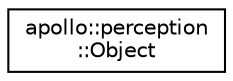 digraph "Graphical Class Hierarchy"
{
  edge [fontname="Helvetica",fontsize="10",labelfontname="Helvetica",labelfontsize="10"];
  node [fontname="Helvetica",fontsize="10",shape=record];
  rankdir="LR";
  Node1 [label="apollo::perception\l::Object",height=0.2,width=0.4,color="black", fillcolor="white", style="filled",URL="$structapollo_1_1perception_1_1Object.html"];
}
